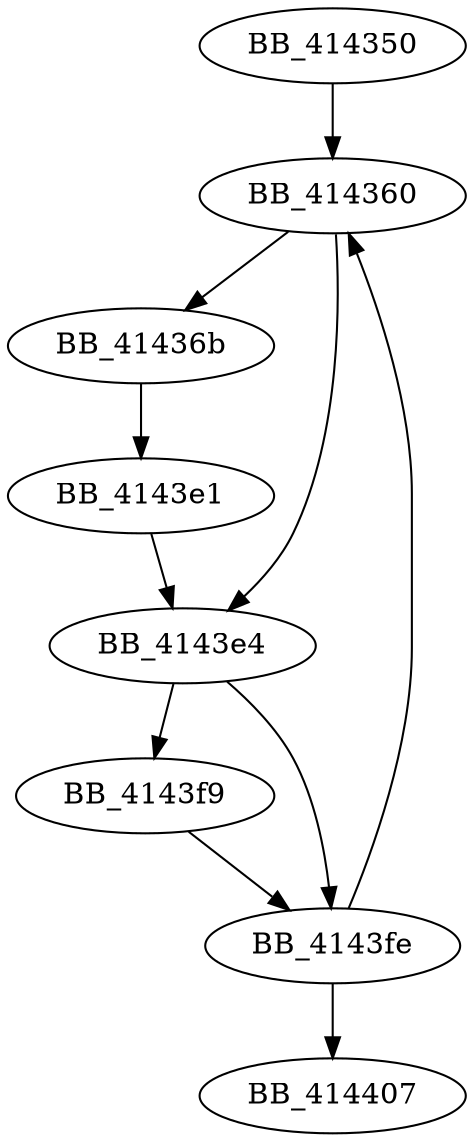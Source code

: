 DiGraph sub_414350{
BB_414350->BB_414360
BB_414360->BB_41436b
BB_414360->BB_4143e4
BB_41436b->BB_4143e1
BB_4143e1->BB_4143e4
BB_4143e4->BB_4143f9
BB_4143e4->BB_4143fe
BB_4143f9->BB_4143fe
BB_4143fe->BB_414360
BB_4143fe->BB_414407
}
